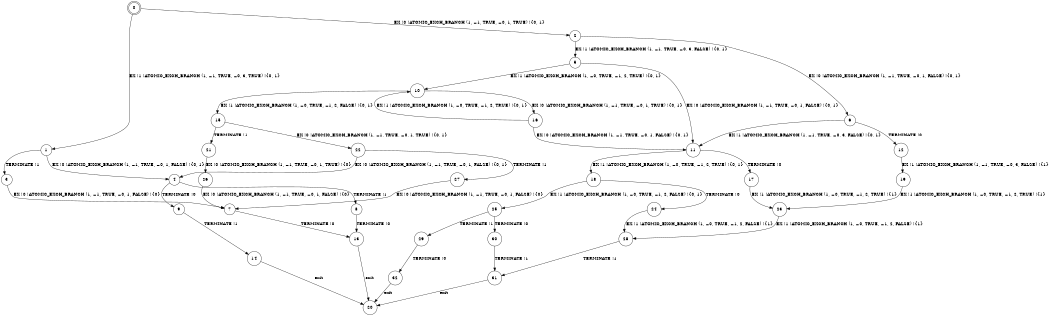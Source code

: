 digraph BCG {
size = "7, 10.5";
center = TRUE;
node [shape = circle];
0 [peripheries = 2];
0 -> 1 [label = "EX !1 !ATOMIC_EXCH_BRANCH (1, +1, TRUE, +0, 3, TRUE) !{0, 1}"];
0 -> 2 [label = "EX !0 !ATOMIC_EXCH_BRANCH (1, +1, TRUE, +0, 1, TRUE) !{0, 1}"];
1 -> 3 [label = "TERMINATE !1"];
1 -> 4 [label = "EX !0 !ATOMIC_EXCH_BRANCH (1, +1, TRUE, +0, 1, FALSE) !{0, 1}"];
2 -> 5 [label = "EX !1 !ATOMIC_EXCH_BRANCH (1, +1, TRUE, +0, 3, FALSE) !{0, 1}"];
2 -> 6 [label = "EX !0 !ATOMIC_EXCH_BRANCH (1, +1, TRUE, +0, 1, FALSE) !{0, 1}"];
3 -> 7 [label = "EX !0 !ATOMIC_EXCH_BRANCH (1, +1, TRUE, +0, 1, FALSE) !{0}"];
4 -> 8 [label = "TERMINATE !1"];
4 -> 9 [label = "TERMINATE !0"];
5 -> 10 [label = "EX !1 !ATOMIC_EXCH_BRANCH (1, +0, TRUE, +1, 2, TRUE) !{0, 1}"];
5 -> 11 [label = "EX !0 !ATOMIC_EXCH_BRANCH (1, +1, TRUE, +0, 1, FALSE) !{0, 1}"];
6 -> 12 [label = "TERMINATE !0"];
6 -> 11 [label = "EX !1 !ATOMIC_EXCH_BRANCH (1, +1, TRUE, +0, 3, FALSE) !{0, 1}"];
7 -> 13 [label = "TERMINATE !0"];
8 -> 13 [label = "TERMINATE !0"];
9 -> 14 [label = "TERMINATE !1"];
10 -> 15 [label = "EX !1 !ATOMIC_EXCH_BRANCH (1, +0, TRUE, +1, 2, FALSE) !{0, 1}"];
10 -> 16 [label = "EX !0 !ATOMIC_EXCH_BRANCH (1, +1, TRUE, +0, 1, TRUE) !{0, 1}"];
11 -> 17 [label = "TERMINATE !0"];
11 -> 18 [label = "EX !1 !ATOMIC_EXCH_BRANCH (1, +0, TRUE, +1, 2, TRUE) !{0, 1}"];
12 -> 19 [label = "EX !1 !ATOMIC_EXCH_BRANCH (1, +1, TRUE, +0, 3, FALSE) !{1}"];
13 -> 20 [label = "exit"];
14 -> 20 [label = "exit"];
15 -> 21 [label = "TERMINATE !1"];
15 -> 22 [label = "EX !0 !ATOMIC_EXCH_BRANCH (1, +1, TRUE, +0, 1, TRUE) !{0, 1}"];
16 -> 10 [label = "EX !1 !ATOMIC_EXCH_BRANCH (1, +0, TRUE, +1, 2, TRUE) !{0, 1}"];
16 -> 11 [label = "EX !0 !ATOMIC_EXCH_BRANCH (1, +1, TRUE, +0, 1, FALSE) !{0, 1}"];
17 -> 23 [label = "EX !1 !ATOMIC_EXCH_BRANCH (1, +0, TRUE, +1, 2, TRUE) !{1}"];
18 -> 24 [label = "TERMINATE !0"];
18 -> 25 [label = "EX !1 !ATOMIC_EXCH_BRANCH (1, +0, TRUE, +1, 2, FALSE) !{0, 1}"];
19 -> 23 [label = "EX !1 !ATOMIC_EXCH_BRANCH (1, +0, TRUE, +1, 2, TRUE) !{1}"];
21 -> 26 [label = "EX !0 !ATOMIC_EXCH_BRANCH (1, +1, TRUE, +0, 1, TRUE) !{0}"];
22 -> 27 [label = "TERMINATE !1"];
22 -> 4 [label = "EX !0 !ATOMIC_EXCH_BRANCH (1, +1, TRUE, +0, 1, FALSE) !{0, 1}"];
23 -> 28 [label = "EX !1 !ATOMIC_EXCH_BRANCH (1, +0, TRUE, +1, 2, FALSE) !{1}"];
24 -> 28 [label = "EX !1 !ATOMIC_EXCH_BRANCH (1, +0, TRUE, +1, 2, FALSE) !{1}"];
25 -> 29 [label = "TERMINATE !1"];
25 -> 30 [label = "TERMINATE !0"];
26 -> 7 [label = "EX !0 !ATOMIC_EXCH_BRANCH (1, +1, TRUE, +0, 1, FALSE) !{0}"];
27 -> 7 [label = "EX !0 !ATOMIC_EXCH_BRANCH (1, +1, TRUE, +0, 1, FALSE) !{0}"];
28 -> 31 [label = "TERMINATE !1"];
29 -> 32 [label = "TERMINATE !0"];
30 -> 31 [label = "TERMINATE !1"];
31 -> 20 [label = "exit"];
32 -> 20 [label = "exit"];
}
